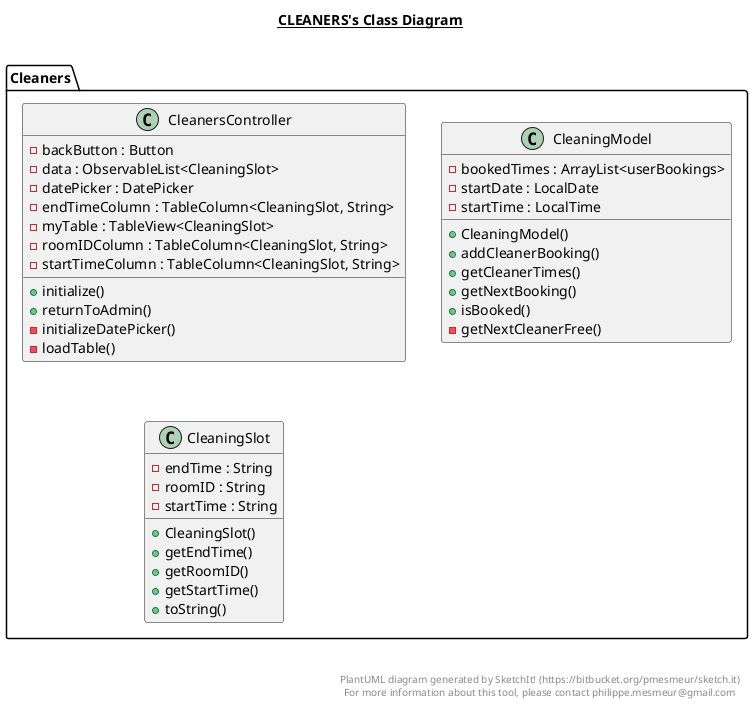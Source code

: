 @startuml

title __CLEANERS's Class Diagram__\n

  namespace Cleaners {
    class Cleaners.CleanersController {
        - backButton : Button
        - data : ObservableList<CleaningSlot>
        - datePicker : DatePicker
        - endTimeColumn : TableColumn<CleaningSlot, String>
        - myTable : TableView<CleaningSlot>
        - roomIDColumn : TableColumn<CleaningSlot, String>
        - startTimeColumn : TableColumn<CleaningSlot, String>
        + initialize()
        + returnToAdmin()
        - initializeDatePicker()
        - loadTable()
    }
  }
  

  namespace Cleaners {
    class Cleaners.CleaningModel {
        - bookedTimes : ArrayList<userBookings>
        - startDate : LocalDate
        - startTime : LocalTime
        + CleaningModel()
        + addCleanerBooking()
        + getCleanerTimes()
        + getNextBooking()
        + isBooked()
        - getNextCleanerFree()
    }
  }
  

  namespace Cleaners {
    class Cleaners.CleaningSlot {
        - endTime : String
        - roomID : String
        - startTime : String
        + CleaningSlot()
        + getEndTime()
        + getRoomID()
        + getStartTime()
        + toString()
    }
  }
  



right footer


PlantUML diagram generated by SketchIt! (https://bitbucket.org/pmesmeur/sketch.it)
For more information about this tool, please contact philippe.mesmeur@gmail.com
endfooter

@enduml
